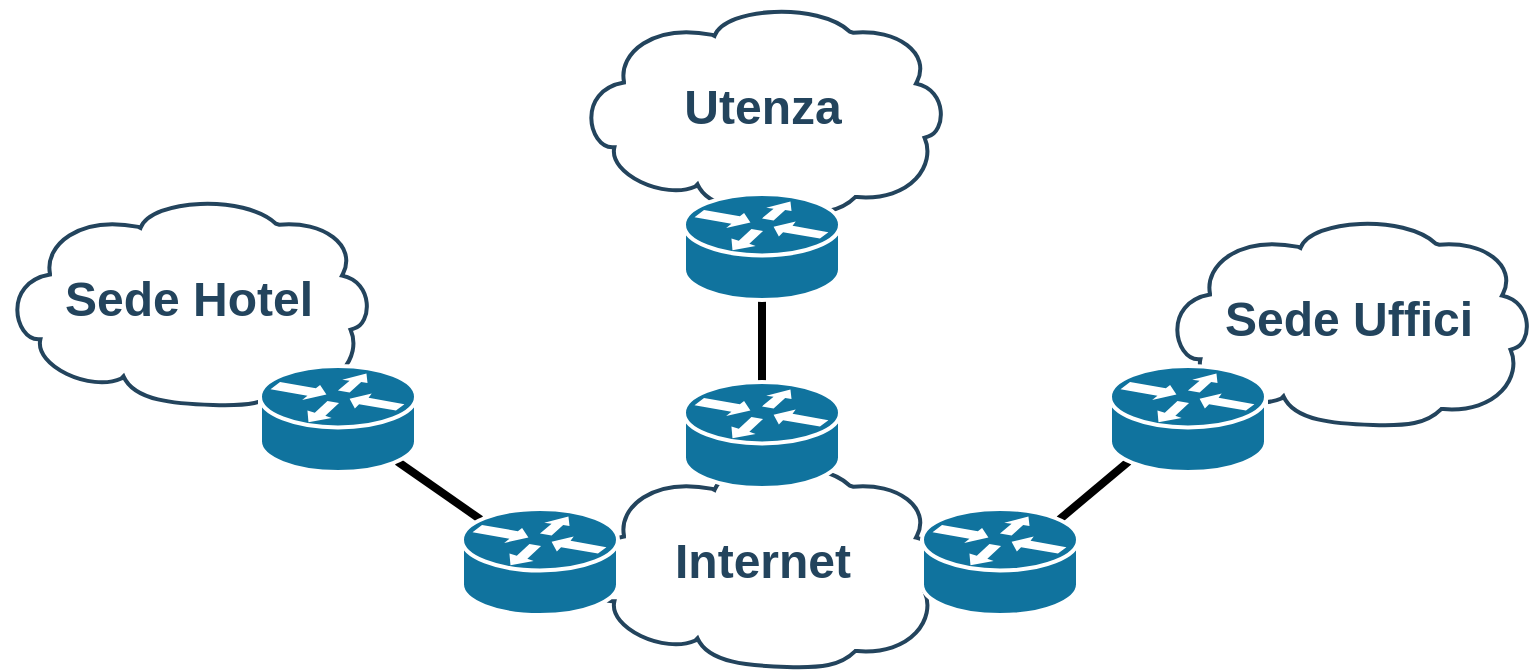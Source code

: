 <mxfile version="14.7.6" type="github">
  <diagram id="6a731a19-8d31-9384-78a2-239565b7b9f0" name="Page-1">
    <mxGraphModel dx="785" dy="1027" grid="0" gridSize="10" guides="1" tooltips="1" connect="1" arrows="1" fold="1" page="0" pageScale="1" pageWidth="827" pageHeight="1169" background="none" math="0" shadow="0">
      <root>
        <mxCell id="0" />
        <mxCell id="1" parent="0" />
        <mxCell id="2109" value="Internet" style="shape=mxgraph.cisco.storage.cloud;html=1;dashed=0;strokeColor=#23445D;fillColor=#ffffff;strokeWidth=2;fontFamily=Helvetica;fontSize=24;fontColor=#23445D;align=center;fontStyle=1" parent="1" vertex="1">
          <mxGeometry x="847" y="87" width="186" height="106" as="geometry" />
        </mxCell>
        <mxCell id="kNJyMzHEEuV0L8tUI6vN-2265" style="edgeStyle=orthogonalEdgeStyle;rounded=0;orthogonalLoop=1;jettySize=auto;html=1;strokeWidth=4;endArrow=none;endFill=0;" edge="1" parent="1" source="2138" target="kNJyMzHEEuV0L8tUI6vN-2260">
          <mxGeometry relative="1" as="geometry" />
        </mxCell>
        <mxCell id="2138" value="" style="shape=mxgraph.cisco.routers.router;html=1;dashed=0;fillColor=#10739E;strokeColor=#ffffff;strokeWidth=2;verticalLabelPosition=bottom;verticalAlign=top;fontFamily=Helvetica;fontSize=36;fontColor=#FFB366" parent="1" vertex="1">
          <mxGeometry x="901" y="50" width="78" height="53" as="geometry" />
        </mxCell>
        <mxCell id="kNJyMzHEEuV0L8tUI6vN-2257" value="Sede Hotel" style="shape=mxgraph.cisco.storage.cloud;html=1;dashed=0;strokeColor=#23445D;fillColor=#ffffff;strokeWidth=2;fontFamily=Helvetica;fontSize=24;fontColor=#23445D;align=center;fontStyle=1" vertex="1" parent="1">
          <mxGeometry x="560" y="-44" width="186" height="106" as="geometry" />
        </mxCell>
        <mxCell id="kNJyMzHEEuV0L8tUI6vN-2266" style="rounded=0;orthogonalLoop=1;jettySize=auto;html=1;endArrow=none;endFill=0;strokeWidth=4;exitX=0.88;exitY=0.9;exitDx=0;exitDy=0;exitPerimeter=0;entryX=0.12;entryY=0.1;entryDx=0;entryDy=0;entryPerimeter=0;" edge="1" parent="1" source="kNJyMzHEEuV0L8tUI6vN-2258" target="kNJyMzHEEuV0L8tUI6vN-2264">
          <mxGeometry relative="1" as="geometry" />
        </mxCell>
        <mxCell id="kNJyMzHEEuV0L8tUI6vN-2258" value="" style="shape=mxgraph.cisco.routers.router;html=1;dashed=0;fillColor=#10739E;strokeColor=#ffffff;strokeWidth=2;verticalLabelPosition=bottom;verticalAlign=top;fontFamily=Helvetica;fontSize=36;fontColor=#FFB366" vertex="1" parent="1">
          <mxGeometry x="689" y="42" width="78" height="53" as="geometry" />
        </mxCell>
        <mxCell id="kNJyMzHEEuV0L8tUI6vN-2259" value="Utenza" style="shape=mxgraph.cisco.storage.cloud;html=1;dashed=0;strokeColor=#23445D;fillColor=#ffffff;strokeWidth=2;fontFamily=Helvetica;fontSize=24;fontColor=#23445D;align=center;fontStyle=1" vertex="1" parent="1">
          <mxGeometry x="847" y="-140" width="186" height="106" as="geometry" />
        </mxCell>
        <mxCell id="kNJyMzHEEuV0L8tUI6vN-2260" value="" style="shape=mxgraph.cisco.routers.router;html=1;dashed=0;fillColor=#10739E;strokeColor=#ffffff;strokeWidth=2;verticalLabelPosition=bottom;verticalAlign=top;fontFamily=Helvetica;fontSize=36;fontColor=#FFB366" vertex="1" parent="1">
          <mxGeometry x="901" y="-44" width="78" height="53" as="geometry" />
        </mxCell>
        <mxCell id="kNJyMzHEEuV0L8tUI6vN-2261" value="Sede Uffici" style="shape=mxgraph.cisco.storage.cloud;html=1;dashed=0;strokeColor=#23445D;fillColor=#ffffff;strokeWidth=2;fontFamily=Helvetica;fontSize=24;fontColor=#23445D;align=center;fontStyle=1" vertex="1" parent="1">
          <mxGeometry x="1140" y="-34" width="186" height="106" as="geometry" />
        </mxCell>
        <mxCell id="kNJyMzHEEuV0L8tUI6vN-2267" style="edgeStyle=none;rounded=0;orthogonalLoop=1;jettySize=auto;html=1;endArrow=none;endFill=0;strokeWidth=4;entryX=0.88;entryY=0.1;entryDx=0;entryDy=0;entryPerimeter=0;exitX=0.12;exitY=0.9;exitDx=0;exitDy=0;exitPerimeter=0;" edge="1" parent="1" source="kNJyMzHEEuV0L8tUI6vN-2262" target="kNJyMzHEEuV0L8tUI6vN-2263">
          <mxGeometry relative="1" as="geometry" />
        </mxCell>
        <mxCell id="kNJyMzHEEuV0L8tUI6vN-2262" value="" style="shape=mxgraph.cisco.routers.router;html=1;dashed=0;fillColor=#10739E;strokeColor=#ffffff;strokeWidth=2;verticalLabelPosition=bottom;verticalAlign=top;fontFamily=Helvetica;fontSize=36;fontColor=#FFB366" vertex="1" parent="1">
          <mxGeometry x="1114" y="42" width="78" height="53" as="geometry" />
        </mxCell>
        <mxCell id="kNJyMzHEEuV0L8tUI6vN-2263" value="" style="shape=mxgraph.cisco.routers.router;html=1;dashed=0;fillColor=#10739E;strokeColor=#ffffff;strokeWidth=2;verticalLabelPosition=bottom;verticalAlign=top;fontFamily=Helvetica;fontSize=36;fontColor=#FFB366" vertex="1" parent="1">
          <mxGeometry x="1020" y="113.5" width="78" height="53" as="geometry" />
        </mxCell>
        <mxCell id="kNJyMzHEEuV0L8tUI6vN-2264" value="" style="shape=mxgraph.cisco.routers.router;html=1;dashed=0;fillColor=#10739E;strokeColor=#ffffff;strokeWidth=2;verticalLabelPosition=bottom;verticalAlign=top;fontFamily=Helvetica;fontSize=36;fontColor=#FFB366" vertex="1" parent="1">
          <mxGeometry x="790" y="113.5" width="78" height="53" as="geometry" />
        </mxCell>
      </root>
    </mxGraphModel>
  </diagram>
</mxfile>
